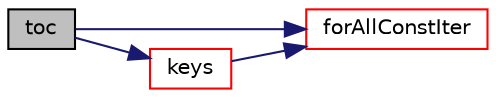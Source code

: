 digraph "toc"
{
  bgcolor="transparent";
  edge [fontname="Helvetica",fontsize="10",labelfontname="Helvetica",labelfontsize="10"];
  node [fontname="Helvetica",fontsize="10",shape=record];
  rankdir="LR";
  Node25837 [label="toc",height=0.2,width=0.4,color="black", fillcolor="grey75", style="filled", fontcolor="black"];
  Node25837 -> Node25838 [color="midnightblue",fontsize="10",style="solid",fontname="Helvetica"];
  Node25838 [label="forAllConstIter",height=0.2,width=0.4,color="red",URL="$a39311.html#ae21e2836509b0fa7f7cedf6493b11b09"];
  Node25837 -> Node25898 [color="midnightblue",fontsize="10",style="solid",fontname="Helvetica"];
  Node25898 [label="keys",height=0.2,width=0.4,color="red",URL="$a27129.html#a8b358036fb5733c73b739af939d3fc2e",tooltip="Return the list of available keys or patterns. "];
  Node25898 -> Node25838 [color="midnightblue",fontsize="10",style="solid",fontname="Helvetica"];
}

